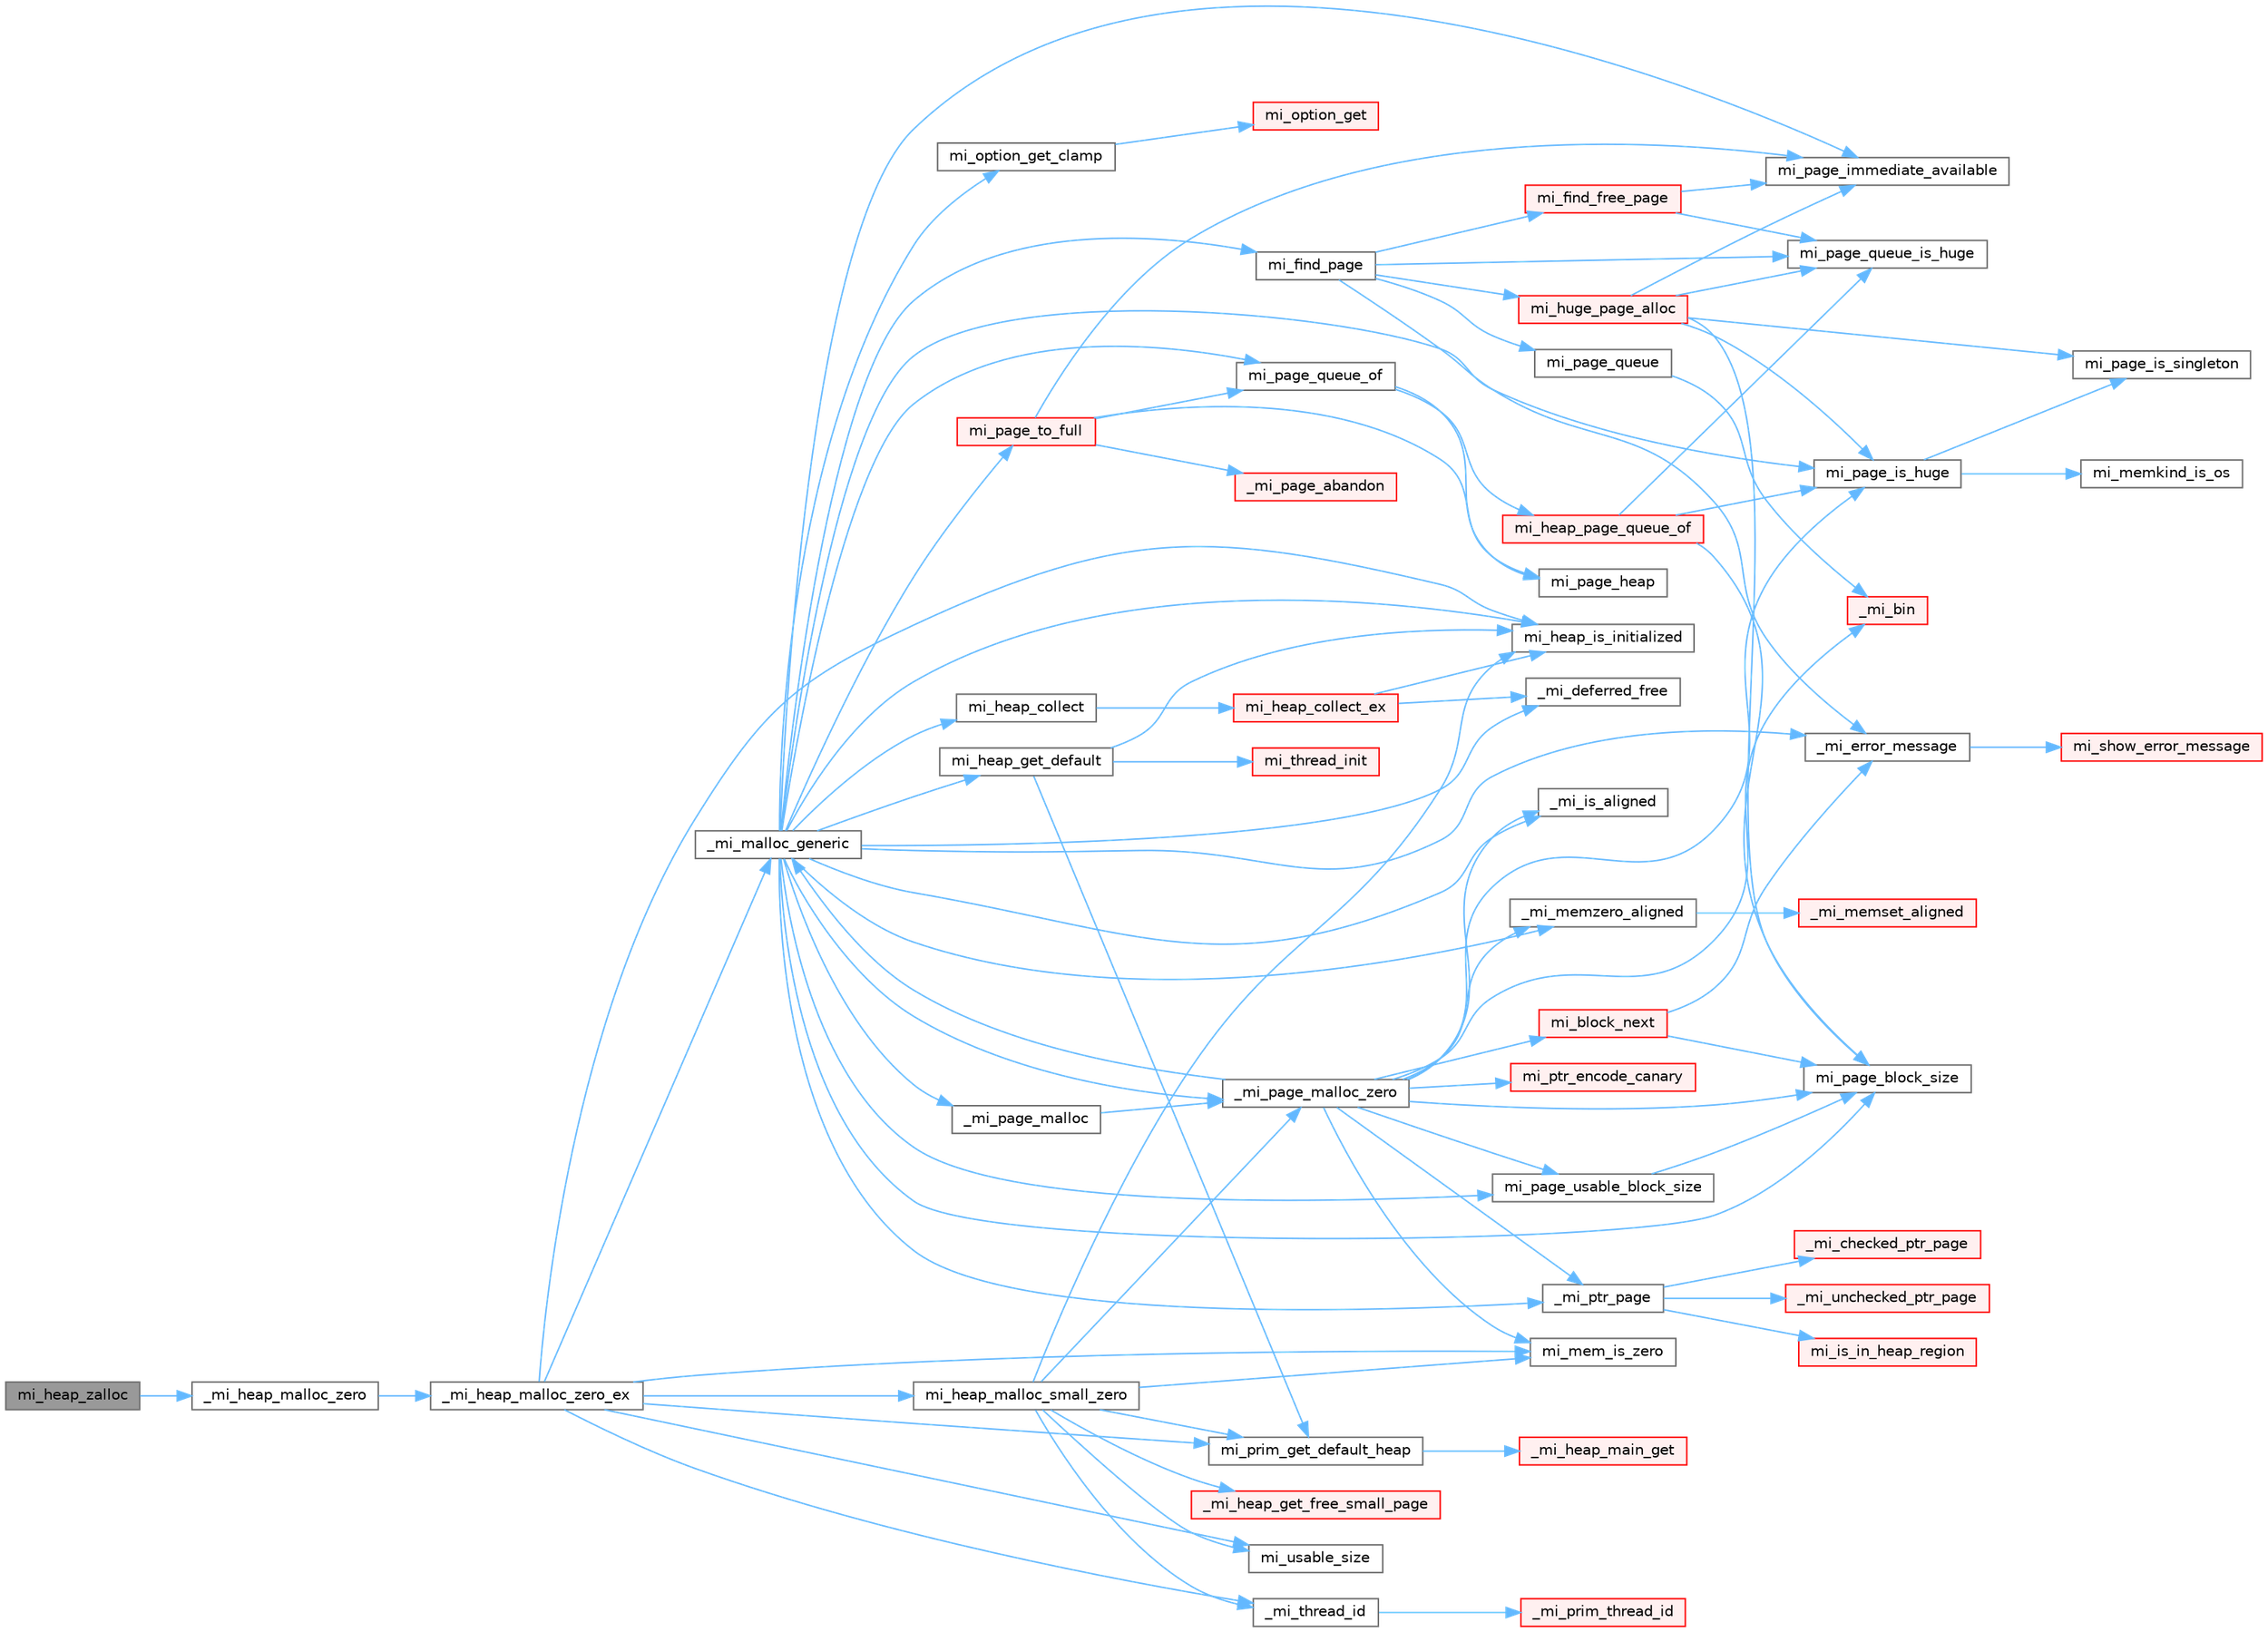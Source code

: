 digraph "mi_heap_zalloc"
{
 // LATEX_PDF_SIZE
  bgcolor="transparent";
  edge [fontname=Helvetica,fontsize=10,labelfontname=Helvetica,labelfontsize=10];
  node [fontname=Helvetica,fontsize=10,shape=box,height=0.2,width=0.4];
  rankdir="LR";
  Node1 [id="Node000001",label="mi_heap_zalloc",height=0.2,width=0.4,color="gray40", fillcolor="grey60", style="filled", fontcolor="black",tooltip=" "];
  Node1 -> Node2 [id="edge1_Node000001_Node000002",color="steelblue1",style="solid",tooltip=" "];
  Node2 [id="Node000002",label="_mi_heap_malloc_zero",height=0.2,width=0.4,color="grey40", fillcolor="white", style="filled",URL="$alloc_8c.html#a4f6dd9bc8d4e47e98566ee77883d703e",tooltip=" "];
  Node2 -> Node3 [id="edge2_Node000002_Node000003",color="steelblue1",style="solid",tooltip=" "];
  Node3 [id="Node000003",label="_mi_heap_malloc_zero_ex",height=0.2,width=0.4,color="grey40", fillcolor="white", style="filled",URL="$alloc_8c.html#a834d11c48c89145e6844b786afa5b7f1",tooltip=" "];
  Node3 -> Node4 [id="edge3_Node000003_Node000004",color="steelblue1",style="solid",tooltip=" "];
  Node4 [id="Node000004",label="_mi_malloc_generic",height=0.2,width=0.4,color="grey40", fillcolor="white", style="filled",URL="$page_8c.html#adcb79462f17b2e37218412f941269aa7",tooltip=" "];
  Node4 -> Node5 [id="edge4_Node000004_Node000005",color="steelblue1",style="solid",tooltip=" "];
  Node5 [id="Node000005",label="_mi_deferred_free",height=0.2,width=0.4,color="grey40", fillcolor="white", style="filled",URL="$_e_a_s_t_l_2packages_2mimalloc_2include_2mimalloc_2internal_8h.html#aede81c520000cbb08ad669e096c94d51",tooltip=" "];
  Node4 -> Node6 [id="edge5_Node000004_Node000006",color="steelblue1",style="solid",tooltip=" "];
  Node6 [id="Node000006",label="_mi_error_message",height=0.2,width=0.4,color="grey40", fillcolor="white", style="filled",URL="$options_8c.html#a2bebc073bcaac71658e57bb260c2e426",tooltip=" "];
  Node6 -> Node7 [id="edge6_Node000006_Node000007",color="steelblue1",style="solid",tooltip=" "];
  Node7 [id="Node000007",label="mi_show_error_message",height=0.2,width=0.4,color="red", fillcolor="#FFF0F0", style="filled",URL="$options_8c.html#a025f32c63014753e87fd7a579d2bb8aa",tooltip=" "];
  Node4 -> Node43 [id="edge7_Node000004_Node000043",color="steelblue1",style="solid",tooltip=" "];
  Node43 [id="Node000043",label="_mi_is_aligned",height=0.2,width=0.4,color="grey40", fillcolor="white", style="filled",URL="$_e_a_s_t_l_2packages_2mimalloc_2include_2mimalloc_2internal_8h.html#ad446ae4d82cbdbd78dfbe46fa2330555",tooltip=" "];
  Node4 -> Node44 [id="edge8_Node000004_Node000044",color="steelblue1",style="solid",tooltip=" "];
  Node44 [id="Node000044",label="_mi_memzero_aligned",height=0.2,width=0.4,color="grey40", fillcolor="white", style="filled",URL="$_e_a_s_t_l_2packages_2mimalloc_2include_2mimalloc_2internal_8h.html#aa1d3beee9d492fc175ac2584e50fd8ea",tooltip=" "];
  Node44 -> Node45 [id="edge9_Node000044_Node000045",color="steelblue1",style="solid",tooltip=" "];
  Node45 [id="Node000045",label="_mi_memset_aligned",height=0.2,width=0.4,color="red", fillcolor="#FFF0F0", style="filled",URL="$_e_a_s_t_l_2packages_2mimalloc_2include_2mimalloc_2internal_8h.html#a770dbf90c89e7e7761f2f99c0fc28115",tooltip=" "];
  Node4 -> Node47 [id="edge10_Node000004_Node000047",color="steelblue1",style="solid",tooltip=" "];
  Node47 [id="Node000047",label="_mi_page_malloc",height=0.2,width=0.4,color="grey40", fillcolor="white", style="filled",URL="$alloc_8c.html#a97c32575c2b27f4dc75af2429c45819d",tooltip=" "];
  Node47 -> Node48 [id="edge11_Node000047_Node000048",color="steelblue1",style="solid",tooltip=" "];
  Node48 [id="Node000048",label="_mi_page_malloc_zero",height=0.2,width=0.4,color="grey40", fillcolor="white", style="filled",URL="$alloc_8c.html#afd278f60e743bee5d9df559422f3455b",tooltip=" "];
  Node48 -> Node49 [id="edge12_Node000048_Node000049",color="steelblue1",style="solid",tooltip=" "];
  Node49 [id="Node000049",label="_mi_bin",height=0.2,width=0.4,color="red", fillcolor="#FFF0F0", style="filled",URL="$page-queue_8c.html#a0d92abe27db4a21968468b2fe73473d6",tooltip=" "];
  Node48 -> Node43 [id="edge13_Node000048_Node000043",color="steelblue1",style="solid",tooltip=" "];
  Node48 -> Node4 [id="edge14_Node000048_Node000004",color="steelblue1",style="solid",tooltip=" "];
  Node48 -> Node44 [id="edge15_Node000048_Node000044",color="steelblue1",style="solid",tooltip=" "];
  Node48 -> Node55 [id="edge16_Node000048_Node000055",color="steelblue1",style="solid",tooltip=" "];
  Node55 [id="Node000055",label="_mi_ptr_page",height=0.2,width=0.4,color="grey40", fillcolor="white", style="filled",URL="$_e_a_s_t_l_2packages_2mimalloc_2include_2mimalloc_2internal_8h.html#acd84a462a2045538d19ecc56e6cc29f6",tooltip=" "];
  Node55 -> Node56 [id="edge17_Node000055_Node000056",color="steelblue1",style="solid",tooltip=" "];
  Node56 [id="Node000056",label="_mi_checked_ptr_page",height=0.2,width=0.4,color="red", fillcolor="#FFF0F0", style="filled",URL="$_e_a_s_t_l_2packages_2mimalloc_2include_2mimalloc_2internal_8h.html#aae1cb48b790d504329cb8031a6a716ef",tooltip=" "];
  Node55 -> Node58 [id="edge18_Node000055_Node000058",color="steelblue1",style="solid",tooltip=" "];
  Node58 [id="Node000058",label="_mi_unchecked_ptr_page",height=0.2,width=0.4,color="red", fillcolor="#FFF0F0", style="filled",URL="$_e_a_s_t_l_2packages_2mimalloc_2include_2mimalloc_2internal_8h.html#af17a42b9aa712fc80ff8d725eb2300ec",tooltip=" "];
  Node55 -> Node59 [id="edge19_Node000055_Node000059",color="steelblue1",style="solid",tooltip=" "];
  Node59 [id="Node000059",label="mi_is_in_heap_region",height=0.2,width=0.4,color="red", fillcolor="#FFF0F0", style="filled",URL="$group__extended.html#ga5f071b10d4df1c3658e04e7fd67a94e6",tooltip=" "];
  Node48 -> Node62 [id="edge20_Node000048_Node000062",color="steelblue1",style="solid",tooltip=" "];
  Node62 [id="Node000062",label="mi_block_next",height=0.2,width=0.4,color="red", fillcolor="#FFF0F0", style="filled",URL="$_e_a_s_t_l_2packages_2mimalloc_2include_2mimalloc_2internal_8h.html#aaa5daf3a8b3db89666b6861cbb1e2f96",tooltip=" "];
  Node62 -> Node6 [id="edge21_Node000062_Node000006",color="steelblue1",style="solid",tooltip=" "];
  Node62 -> Node70 [id="edge22_Node000062_Node000070",color="steelblue1",style="solid",tooltip=" "];
  Node70 [id="Node000070",label="mi_page_block_size",height=0.2,width=0.4,color="grey40", fillcolor="white", style="filled",URL="$_e_a_s_t_l_2packages_2mimalloc_2include_2mimalloc_2internal_8h.html#a6134893990c1f09da2b40092ceecc780",tooltip=" "];
  Node48 -> Node72 [id="edge23_Node000048_Node000072",color="steelblue1",style="solid",tooltip=" "];
  Node72 [id="Node000072",label="mi_mem_is_zero",height=0.2,width=0.4,color="grey40", fillcolor="white", style="filled",URL="$_e_a_s_t_l_2packages_2mimalloc_2include_2mimalloc_2internal_8h.html#a8391ae55dd6885bd38593f740fd349a4",tooltip=" "];
  Node48 -> Node70 [id="edge24_Node000048_Node000070",color="steelblue1",style="solid",tooltip=" "];
  Node48 -> Node73 [id="edge25_Node000048_Node000073",color="steelblue1",style="solid",tooltip=" "];
  Node73 [id="Node000073",label="mi_page_is_huge",height=0.2,width=0.4,color="grey40", fillcolor="white", style="filled",URL="$_e_a_s_t_l_2packages_2mimalloc_2include_2mimalloc_2internal_8h.html#aebe1b18846bd3fc16de5b52cd2250bec",tooltip=" "];
  Node73 -> Node74 [id="edge26_Node000073_Node000074",color="steelblue1",style="solid",tooltip=" "];
  Node74 [id="Node000074",label="mi_memkind_is_os",height=0.2,width=0.4,color="grey40", fillcolor="white", style="filled",URL="$types_8h.html#a7b53315c793e6a0934fb369cfb0dc388",tooltip=" "];
  Node73 -> Node75 [id="edge27_Node000073_Node000075",color="steelblue1",style="solid",tooltip=" "];
  Node75 [id="Node000075",label="mi_page_is_singleton",height=0.2,width=0.4,color="grey40", fillcolor="white", style="filled",URL="$_e_a_s_t_l_2packages_2mimalloc_2include_2mimalloc_2internal_8h.html#a1b94ed5207a90334cdecba2006d91038",tooltip=" "];
  Node48 -> Node76 [id="edge28_Node000048_Node000076",color="steelblue1",style="solid",tooltip=" "];
  Node76 [id="Node000076",label="mi_page_usable_block_size",height=0.2,width=0.4,color="grey40", fillcolor="white", style="filled",URL="$_e_a_s_t_l_2packages_2mimalloc_2include_2mimalloc_2internal_8h.html#a432abca03d059a7d40d8d39617afc8f7",tooltip=" "];
  Node76 -> Node70 [id="edge29_Node000076_Node000070",color="steelblue1",style="solid",tooltip=" "];
  Node48 -> Node77 [id="edge30_Node000048_Node000077",color="steelblue1",style="solid",tooltip=" "];
  Node77 [id="Node000077",label="mi_ptr_encode_canary",height=0.2,width=0.4,color="red", fillcolor="#FFF0F0", style="filled",URL="$_e_a_s_t_l_2packages_2mimalloc_2include_2mimalloc_2internal_8h.html#afc7cd0f28b20eddef19b40acd724a1cf",tooltip=" "];
  Node4 -> Node48 [id="edge31_Node000004_Node000048",color="steelblue1",style="solid",tooltip=" "];
  Node4 -> Node55 [id="edge32_Node000004_Node000055",color="steelblue1",style="solid",tooltip=" "];
  Node4 -> Node80 [id="edge33_Node000004_Node000080",color="steelblue1",style="solid",tooltip=" "];
  Node80 [id="Node000080",label="mi_find_page",height=0.2,width=0.4,color="grey40", fillcolor="white", style="filled",URL="$page_8c.html#aeaa06e36da1cb82dbf0f99e7742ecff8",tooltip=" "];
  Node80 -> Node6 [id="edge34_Node000080_Node000006",color="steelblue1",style="solid",tooltip=" "];
  Node80 -> Node81 [id="edge35_Node000080_Node000081",color="steelblue1",style="solid",tooltip=" "];
  Node81 [id="Node000081",label="mi_find_free_page",height=0.2,width=0.4,color="red", fillcolor="#FFF0F0", style="filled",URL="$page_8c.html#acb83ee20964fa6632dd3be64b35a25bb",tooltip=" "];
  Node81 -> Node107 [id="edge36_Node000081_Node000107",color="steelblue1",style="solid",tooltip=" "];
  Node107 [id="Node000107",label="mi_page_immediate_available",height=0.2,width=0.4,color="grey40", fillcolor="white", style="filled",URL="$_e_a_s_t_l_2packages_2mimalloc_2include_2mimalloc_2internal_8h.html#a87596f606325115ec4f43046dfd3d64a",tooltip=" "];
  Node81 -> Node269 [id="edge37_Node000081_Node000269",color="steelblue1",style="solid",tooltip=" "];
  Node269 [id="Node000269",label="mi_page_queue_is_huge",height=0.2,width=0.4,color="grey40", fillcolor="white", style="filled",URL="$page-queue_8c.html#a06408445b78873dce28c5c6e29be9153",tooltip=" "];
  Node80 -> Node390 [id="edge38_Node000080_Node000390",color="steelblue1",style="solid",tooltip=" "];
  Node390 [id="Node000390",label="mi_huge_page_alloc",height=0.2,width=0.4,color="red", fillcolor="#FFF0F0", style="filled",URL="$page_8c.html#a3d592e833ced8aeb15b5cec83f0b1374",tooltip=" "];
  Node390 -> Node70 [id="edge39_Node000390_Node000070",color="steelblue1",style="solid",tooltip=" "];
  Node390 -> Node107 [id="edge40_Node000390_Node000107",color="steelblue1",style="solid",tooltip=" "];
  Node390 -> Node73 [id="edge41_Node000390_Node000073",color="steelblue1",style="solid",tooltip=" "];
  Node390 -> Node75 [id="edge42_Node000390_Node000075",color="steelblue1",style="solid",tooltip=" "];
  Node390 -> Node269 [id="edge43_Node000390_Node000269",color="steelblue1",style="solid",tooltip=" "];
  Node80 -> Node391 [id="edge44_Node000080_Node000391",color="steelblue1",style="solid",tooltip=" "];
  Node391 [id="Node000391",label="mi_page_queue",height=0.2,width=0.4,color="grey40", fillcolor="white", style="filled",URL="$_e_a_s_t_l_2packages_2mimalloc_2include_2mimalloc_2internal_8h.html#a3c9ff51031747112ac3891260143a552",tooltip=" "];
  Node391 -> Node49 [id="edge45_Node000391_Node000049",color="steelblue1",style="solid",tooltip=" "];
  Node80 -> Node269 [id="edge46_Node000080_Node000269",color="steelblue1",style="solid",tooltip=" "];
  Node4 -> Node392 [id="edge47_Node000004_Node000392",color="steelblue1",style="solid",tooltip=" "];
  Node392 [id="Node000392",label="mi_heap_collect",height=0.2,width=0.4,color="grey40", fillcolor="white", style="filled",URL="$group__heap.html#ga7922f7495cde30b1984d0e6072419298",tooltip="Release outstanding resources in a specific heap."];
  Node392 -> Node393 [id="edge48_Node000392_Node000393",color="steelblue1",style="solid",tooltip=" "];
  Node393 [id="Node000393",label="mi_heap_collect_ex",height=0.2,width=0.4,color="red", fillcolor="#FFF0F0", style="filled",URL="$heap_8c.html#a13231466662ebaf79b77c254d4c7f389",tooltip=" "];
  Node393 -> Node5 [id="edge49_Node000393_Node000005",color="steelblue1",style="solid",tooltip=" "];
  Node393 -> Node394 [id="edge50_Node000393_Node000394",color="steelblue1",style="solid",tooltip=" "];
  Node394 [id="Node000394",label="mi_heap_is_initialized",height=0.2,width=0.4,color="grey40", fillcolor="white", style="filled",URL="$_e_a_s_t_l_2packages_2mimalloc_2include_2mimalloc_2internal_8h.html#a320c7d8a15c57974d3b105558a2a55e6",tooltip=" "];
  Node4 -> Node404 [id="edge51_Node000004_Node000404",color="steelblue1",style="solid",tooltip=" "];
  Node404 [id="Node000404",label="mi_heap_get_default",height=0.2,width=0.4,color="grey40", fillcolor="white", style="filled",URL="$group__heap.html#ga14c667a6e2c5d28762d8cb7d4e057909",tooltip=" "];
  Node404 -> Node394 [id="edge52_Node000404_Node000394",color="steelblue1",style="solid",tooltip=" "];
  Node404 -> Node307 [id="edge53_Node000404_Node000307",color="steelblue1",style="solid",tooltip=" "];
  Node307 [id="Node000307",label="mi_prim_get_default_heap",height=0.2,width=0.4,color="grey40", fillcolor="white", style="filled",URL="$prim_8h.html#a986e62564728229db3ccecbd6e97fd98",tooltip=" "];
  Node307 -> Node308 [id="edge54_Node000307_Node000308",color="steelblue1",style="solid",tooltip=" "];
  Node308 [id="Node000308",label="_mi_heap_main_get",height=0.2,width=0.4,color="red", fillcolor="#FFF0F0", style="filled",URL="$_e_a_s_t_l_2packages_2mimalloc_2src_2init_8c.html#a1feeb4148fb048caf23361152895a55c",tooltip=" "];
  Node404 -> Node405 [id="edge55_Node000404_Node000405",color="steelblue1",style="solid",tooltip=" "];
  Node405 [id="Node000405",label="mi_thread_init",height=0.2,width=0.4,color="red", fillcolor="#FFF0F0", style="filled",URL="$group__extended.html#gaf8e73efc2cbca9ebfdfb166983a04c17",tooltip=" "];
  Node4 -> Node394 [id="edge56_Node000004_Node000394",color="steelblue1",style="solid",tooltip=" "];
  Node4 -> Node245 [id="edge57_Node000004_Node000245",color="steelblue1",style="solid",tooltip=" "];
  Node245 [id="Node000245",label="mi_option_get_clamp",height=0.2,width=0.4,color="grey40", fillcolor="white", style="filled",URL="$group__options.html#ga96ad9c406338bd314cfe878cfc9bf723",tooltip=" "];
  Node245 -> Node9 [id="edge58_Node000245_Node000009",color="steelblue1",style="solid",tooltip=" "];
  Node9 [id="Node000009",label="mi_option_get",height=0.2,width=0.4,color="red", fillcolor="#FFF0F0", style="filled",URL="$group__options.html#ga7e8af195cc81d3fa64ccf2662caa565a",tooltip=" "];
  Node4 -> Node70 [id="edge59_Node000004_Node000070",color="steelblue1",style="solid",tooltip=" "];
  Node4 -> Node107 [id="edge60_Node000004_Node000107",color="steelblue1",style="solid",tooltip=" "];
  Node4 -> Node73 [id="edge61_Node000004_Node000073",color="steelblue1",style="solid",tooltip=" "];
  Node4 -> Node266 [id="edge62_Node000004_Node000266",color="steelblue1",style="solid",tooltip=" "];
  Node266 [id="Node000266",label="mi_page_queue_of",height=0.2,width=0.4,color="grey40", fillcolor="white", style="filled",URL="$page-queue_8c.html#a59942bb22e34833289b85a5c70d81f97",tooltip=" "];
  Node266 -> Node267 [id="edge63_Node000266_Node000267",color="steelblue1",style="solid",tooltip=" "];
  Node267 [id="Node000267",label="mi_heap_page_queue_of",height=0.2,width=0.4,color="red", fillcolor="#FFF0F0", style="filled",URL="$page-queue_8c.html#aa50524f852ac833fcf366b583c9ebfaa",tooltip=" "];
  Node267 -> Node70 [id="edge64_Node000267_Node000070",color="steelblue1",style="solid",tooltip=" "];
  Node267 -> Node73 [id="edge65_Node000267_Node000073",color="steelblue1",style="solid",tooltip=" "];
  Node267 -> Node269 [id="edge66_Node000267_Node000269",color="steelblue1",style="solid",tooltip=" "];
  Node266 -> Node270 [id="edge67_Node000266_Node000270",color="steelblue1",style="solid",tooltip=" "];
  Node270 [id="Node000270",label="mi_page_heap",height=0.2,width=0.4,color="grey40", fillcolor="white", style="filled",URL="$_e_a_s_t_l_2packages_2mimalloc_2include_2mimalloc_2internal_8h.html#a35ba87308ac94f73791017e50d3ab4c7",tooltip=" "];
  Node4 -> Node384 [id="edge68_Node000004_Node000384",color="steelblue1",style="solid",tooltip=" "];
  Node384 [id="Node000384",label="mi_page_to_full",height=0.2,width=0.4,color="red", fillcolor="#FFF0F0", style="filled",URL="$page_8c.html#afb25978212749e522404ee1f2dd1a6d4",tooltip=" "];
  Node384 -> Node385 [id="edge69_Node000384_Node000385",color="steelblue1",style="solid",tooltip=" "];
  Node385 [id="Node000385",label="_mi_page_abandon",height=0.2,width=0.4,color="red", fillcolor="#FFF0F0", style="filled",URL="$page_8c.html#a5659ebbee47f26d3a49e03e0c5f2da79",tooltip=" "];
  Node384 -> Node270 [id="edge70_Node000384_Node000270",color="steelblue1",style="solid",tooltip=" "];
  Node384 -> Node107 [id="edge71_Node000384_Node000107",color="steelblue1",style="solid",tooltip=" "];
  Node384 -> Node266 [id="edge72_Node000384_Node000266",color="steelblue1",style="solid",tooltip=" "];
  Node4 -> Node76 [id="edge73_Node000004_Node000076",color="steelblue1",style="solid",tooltip=" "];
  Node3 -> Node24 [id="edge74_Node000003_Node000024",color="steelblue1",style="solid",tooltip=" "];
  Node24 [id="Node000024",label="_mi_thread_id",height=0.2,width=0.4,color="grey40", fillcolor="white", style="filled",URL="$_e_a_s_t_l_2packages_2mimalloc_2src_2init_8c.html#a43068a36d7dea6ccf1e3558a27e22993",tooltip=" "];
  Node24 -> Node25 [id="edge75_Node000024_Node000025",color="steelblue1",style="solid",tooltip=" "];
  Node25 [id="Node000025",label="_mi_prim_thread_id",height=0.2,width=0.4,color="red", fillcolor="#FFF0F0", style="filled",URL="$prim_8h.html#a3875c92cbb791d0a7c69bc1fd2df6804",tooltip=" "];
  Node3 -> Node394 [id="edge76_Node000003_Node000394",color="steelblue1",style="solid",tooltip=" "];
  Node3 -> Node451 [id="edge77_Node000003_Node000451",color="steelblue1",style="solid",tooltip=" "];
  Node451 [id="Node000451",label="mi_heap_malloc_small_zero",height=0.2,width=0.4,color="grey40", fillcolor="white", style="filled",URL="$alloc_8c.html#aab0e350e54f352e66a6e8e161ac1cfbb",tooltip=" "];
  Node451 -> Node452 [id="edge78_Node000451_Node000452",color="steelblue1",style="solid",tooltip=" "];
  Node452 [id="Node000452",label="_mi_heap_get_free_small_page",height=0.2,width=0.4,color="red", fillcolor="#FFF0F0", style="filled",URL="$_e_a_s_t_l_2packages_2mimalloc_2include_2mimalloc_2internal_8h.html#a5ab9d8fb17d6213eb9789008e8d69ac1",tooltip=" "];
  Node451 -> Node48 [id="edge79_Node000451_Node000048",color="steelblue1",style="solid",tooltip=" "];
  Node451 -> Node24 [id="edge80_Node000451_Node000024",color="steelblue1",style="solid",tooltip=" "];
  Node451 -> Node394 [id="edge81_Node000451_Node000394",color="steelblue1",style="solid",tooltip=" "];
  Node451 -> Node72 [id="edge82_Node000451_Node000072",color="steelblue1",style="solid",tooltip=" "];
  Node451 -> Node307 [id="edge83_Node000451_Node000307",color="steelblue1",style="solid",tooltip=" "];
  Node451 -> Node453 [id="edge84_Node000451_Node000453",color="steelblue1",style="solid",tooltip=" "];
  Node453 [id="Node000453",label="mi_usable_size",height=0.2,width=0.4,color="grey40", fillcolor="white", style="filled",URL="$group__extended.html#ga089c859d9eddc5f9b4bd946cd53cebee",tooltip=" "];
  Node3 -> Node72 [id="edge85_Node000003_Node000072",color="steelblue1",style="solid",tooltip=" "];
  Node3 -> Node307 [id="edge86_Node000003_Node000307",color="steelblue1",style="solid",tooltip=" "];
  Node3 -> Node453 [id="edge87_Node000003_Node000453",color="steelblue1",style="solid",tooltip=" "];
}
